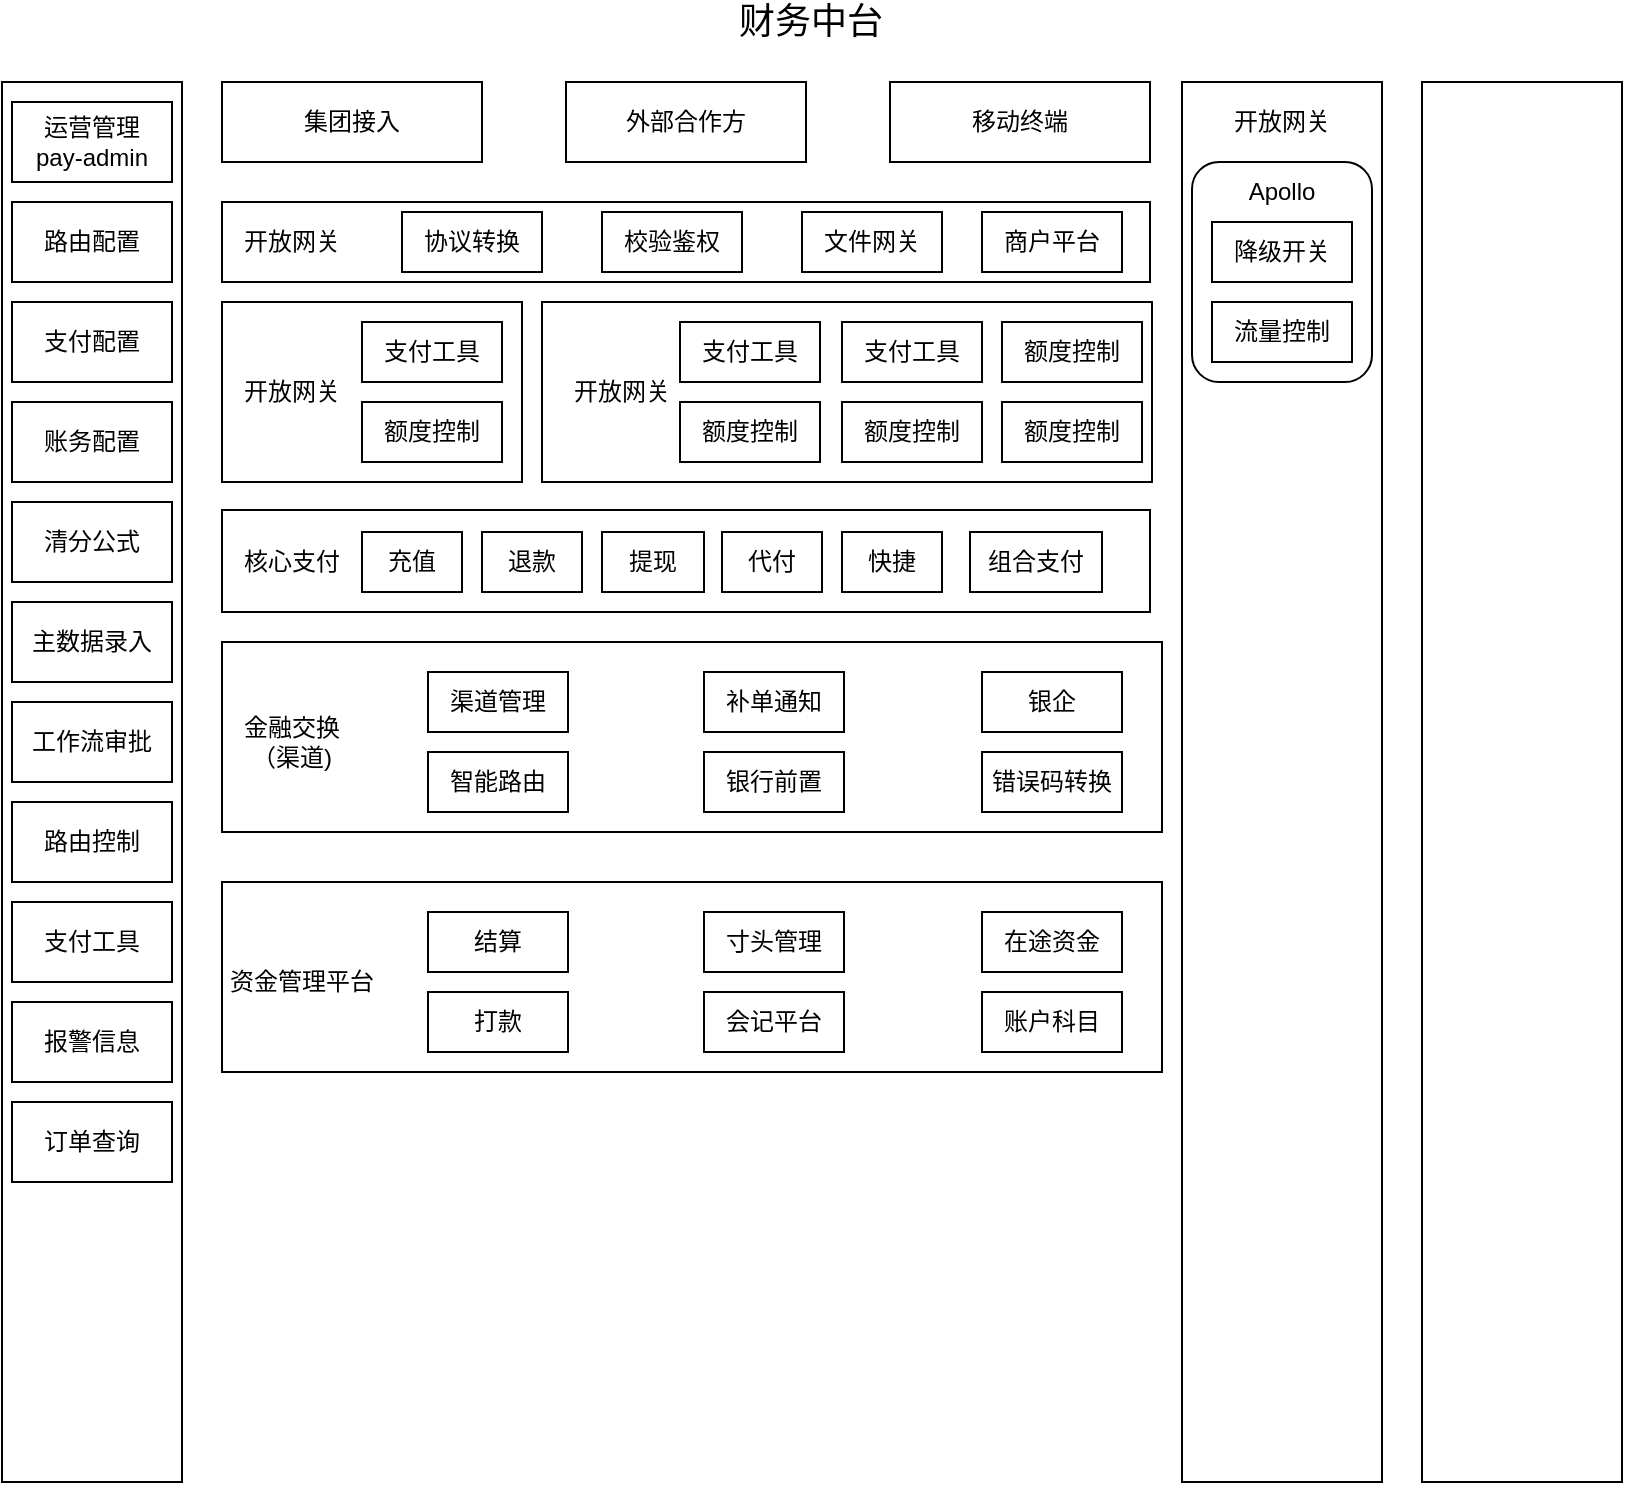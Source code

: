 <mxfile version="14.3.2" type="github">
  <diagram id="EE_hZTiAwyeK2e7w2kGB" name="Page-1">
    <mxGraphModel dx="798" dy="723" grid="1" gridSize="10" guides="1" tooltips="1" connect="1" arrows="1" fold="1" page="1" pageScale="1" pageWidth="827" pageHeight="1169" math="0" shadow="0">
      <root>
        <mxCell id="0" />
        <mxCell id="1" parent="0" />
        <mxCell id="eklVB8qWqyaPvLmpEpbN-3" value="&lt;font style=&quot;font-size: 18px&quot;&gt;财务中台&lt;/font&gt;" style="text;html=1;align=center;verticalAlign=middle;resizable=0;points=[];autosize=1;" parent="1" vertex="1">
          <mxGeometry x="369" y="30" width="90" height="20" as="geometry" />
        </mxCell>
        <mxCell id="eklVB8qWqyaPvLmpEpbN-4" value="" style="rounded=0;whiteSpace=wrap;html=1;" parent="1" vertex="1">
          <mxGeometry x="10" y="70" width="90" height="700" as="geometry" />
        </mxCell>
        <mxCell id="VR6JVq2bD84jiu32urEA-1" value="&lt;font style=&quot;font-size: 12px&quot;&gt;集团接入&lt;/font&gt;" style="rounded=0;whiteSpace=wrap;html=1;" vertex="1" parent="1">
          <mxGeometry x="120" y="70" width="130" height="40" as="geometry" />
        </mxCell>
        <mxCell id="VR6JVq2bD84jiu32urEA-2" value="&lt;font style=&quot;font-size: 12px&quot;&gt;外部合作方&lt;/font&gt;" style="rounded=0;whiteSpace=wrap;html=1;" vertex="1" parent="1">
          <mxGeometry x="292" y="70" width="120" height="40" as="geometry" />
        </mxCell>
        <mxCell id="VR6JVq2bD84jiu32urEA-3" value="&lt;font style=&quot;font-size: 12px&quot;&gt;移动终端&lt;/font&gt;" style="rounded=0;whiteSpace=wrap;html=1;" vertex="1" parent="1">
          <mxGeometry x="454" y="70" width="130" height="40" as="geometry" />
        </mxCell>
        <mxCell id="VR6JVq2bD84jiu32urEA-5" value="&lt;font style=&quot;font-size: 12px&quot;&gt;运营管理&lt;br&gt;pay-admin&lt;br&gt;&lt;/font&gt;" style="rounded=0;whiteSpace=wrap;html=1;" vertex="1" parent="1">
          <mxGeometry x="15" y="80" width="80" height="40" as="geometry" />
        </mxCell>
        <mxCell id="VR6JVq2bD84jiu32urEA-6" value="路由配置" style="rounded=0;whiteSpace=wrap;html=1;" vertex="1" parent="1">
          <mxGeometry x="15" y="130" width="80" height="40" as="geometry" />
        </mxCell>
        <mxCell id="VR6JVq2bD84jiu32urEA-7" value="支付配置" style="rounded=0;whiteSpace=wrap;html=1;" vertex="1" parent="1">
          <mxGeometry x="15" y="180" width="80" height="40" as="geometry" />
        </mxCell>
        <mxCell id="VR6JVq2bD84jiu32urEA-9" value="账务配置" style="rounded=0;whiteSpace=wrap;html=1;" vertex="1" parent="1">
          <mxGeometry x="15" y="230" width="80" height="40" as="geometry" />
        </mxCell>
        <mxCell id="VR6JVq2bD84jiu32urEA-10" value="清分公式" style="rounded=0;whiteSpace=wrap;html=1;" vertex="1" parent="1">
          <mxGeometry x="15" y="280" width="80" height="40" as="geometry" />
        </mxCell>
        <mxCell id="VR6JVq2bD84jiu32urEA-11" value="主数据录入" style="rounded=0;whiteSpace=wrap;html=1;" vertex="1" parent="1">
          <mxGeometry x="15" y="330" width="80" height="40" as="geometry" />
        </mxCell>
        <mxCell id="VR6JVq2bD84jiu32urEA-12" value="工作流审批" style="rounded=0;whiteSpace=wrap;html=1;" vertex="1" parent="1">
          <mxGeometry x="15" y="380" width="80" height="40" as="geometry" />
        </mxCell>
        <mxCell id="VR6JVq2bD84jiu32urEA-13" value="路由控制" style="rounded=0;whiteSpace=wrap;html=1;" vertex="1" parent="1">
          <mxGeometry x="15" y="430" width="80" height="40" as="geometry" />
        </mxCell>
        <mxCell id="VR6JVq2bD84jiu32urEA-14" value="支付工具" style="rounded=0;whiteSpace=wrap;html=1;" vertex="1" parent="1">
          <mxGeometry x="15" y="480" width="80" height="40" as="geometry" />
        </mxCell>
        <mxCell id="VR6JVq2bD84jiu32urEA-15" value="报警信息" style="rounded=0;whiteSpace=wrap;html=1;" vertex="1" parent="1">
          <mxGeometry x="15" y="530" width="80" height="40" as="geometry" />
        </mxCell>
        <mxCell id="VR6JVq2bD84jiu32urEA-16" value="订单查询" style="rounded=0;whiteSpace=wrap;html=1;" vertex="1" parent="1">
          <mxGeometry x="15" y="580" width="80" height="40" as="geometry" />
        </mxCell>
        <mxCell id="VR6JVq2bD84jiu32urEA-17" value="" style="rounded=0;whiteSpace=wrap;html=1;" vertex="1" parent="1">
          <mxGeometry x="600" y="70" width="100" height="700" as="geometry" />
        </mxCell>
        <mxCell id="VR6JVq2bD84jiu32urEA-18" value="" style="rounded=0;whiteSpace=wrap;html=1;" vertex="1" parent="1">
          <mxGeometry x="720" y="70" width="100" height="700" as="geometry" />
        </mxCell>
        <mxCell id="VR6JVq2bD84jiu32urEA-19" value="" style="rounded=0;whiteSpace=wrap;html=1;" vertex="1" parent="1">
          <mxGeometry x="120" y="130" width="464" height="40" as="geometry" />
        </mxCell>
        <mxCell id="VR6JVq2bD84jiu32urEA-20" value="&lt;font style=&quot;font-size: 12px&quot;&gt;开放网关&lt;/font&gt;" style="rounded=0;whiteSpace=wrap;html=1;fillColor=none;strokeColor=none;" vertex="1" parent="1">
          <mxGeometry x="120" y="130" width="70" height="40" as="geometry" />
        </mxCell>
        <mxCell id="VR6JVq2bD84jiu32urEA-21" value="&lt;font style=&quot;font-size: 12px&quot;&gt;协议转换&lt;/font&gt;" style="rounded=0;whiteSpace=wrap;html=1;" vertex="1" parent="1">
          <mxGeometry x="210" y="135" width="70" height="30" as="geometry" />
        </mxCell>
        <mxCell id="VR6JVq2bD84jiu32urEA-22" value="&lt;font style=&quot;font-size: 12px&quot;&gt;校验鉴权&lt;/font&gt;" style="rounded=0;whiteSpace=wrap;html=1;" vertex="1" parent="1">
          <mxGeometry x="310" y="135" width="70" height="30" as="geometry" />
        </mxCell>
        <mxCell id="VR6JVq2bD84jiu32urEA-23" value="&lt;font style=&quot;font-size: 12px&quot;&gt;文件网关&lt;/font&gt;" style="rounded=0;whiteSpace=wrap;html=1;" vertex="1" parent="1">
          <mxGeometry x="410" y="135" width="70" height="30" as="geometry" />
        </mxCell>
        <mxCell id="VR6JVq2bD84jiu32urEA-24" value="商户平台" style="rounded=0;whiteSpace=wrap;html=1;" vertex="1" parent="1">
          <mxGeometry x="500" y="135" width="70" height="30" as="geometry" />
        </mxCell>
        <mxCell id="VR6JVq2bD84jiu32urEA-25" value="" style="rounded=0;whiteSpace=wrap;html=1;" vertex="1" parent="1">
          <mxGeometry x="120" y="180" width="150" height="90" as="geometry" />
        </mxCell>
        <mxCell id="VR6JVq2bD84jiu32urEA-26" value="" style="rounded=0;whiteSpace=wrap;html=1;" vertex="1" parent="1">
          <mxGeometry x="280" y="180" width="305" height="90" as="geometry" />
        </mxCell>
        <mxCell id="VR6JVq2bD84jiu32urEA-27" value="&lt;font style=&quot;font-size: 12px&quot;&gt;开放网关&lt;/font&gt;" style="rounded=0;whiteSpace=wrap;html=1;fillColor=none;strokeColor=none;" vertex="1" parent="1">
          <mxGeometry x="120" y="205" width="70" height="40" as="geometry" />
        </mxCell>
        <mxCell id="VR6JVq2bD84jiu32urEA-28" value="&lt;font style=&quot;font-size: 12px&quot;&gt;开放网关&lt;/font&gt;" style="rounded=0;whiteSpace=wrap;html=1;fillColor=none;strokeColor=none;" vertex="1" parent="1">
          <mxGeometry x="285" y="205" width="70" height="40" as="geometry" />
        </mxCell>
        <mxCell id="VR6JVq2bD84jiu32urEA-29" value="&lt;font style=&quot;font-size: 12px&quot;&gt;支付工具&lt;/font&gt;" style="rounded=0;whiteSpace=wrap;html=1;" vertex="1" parent="1">
          <mxGeometry x="190" y="190" width="70" height="30" as="geometry" />
        </mxCell>
        <mxCell id="VR6JVq2bD84jiu32urEA-30" value="&lt;font style=&quot;font-size: 12px&quot;&gt;额度控制&lt;/font&gt;" style="rounded=0;whiteSpace=wrap;html=1;" vertex="1" parent="1">
          <mxGeometry x="190" y="230" width="70" height="30" as="geometry" />
        </mxCell>
        <mxCell id="VR6JVq2bD84jiu32urEA-31" value="&lt;font style=&quot;font-size: 12px&quot;&gt;支付工具&lt;/font&gt;" style="rounded=0;whiteSpace=wrap;html=1;" vertex="1" parent="1">
          <mxGeometry x="349" y="190" width="70" height="30" as="geometry" />
        </mxCell>
        <mxCell id="VR6JVq2bD84jiu32urEA-32" value="&lt;font style=&quot;font-size: 12px&quot;&gt;额度控制&lt;/font&gt;" style="rounded=0;whiteSpace=wrap;html=1;" vertex="1" parent="1">
          <mxGeometry x="349" y="230" width="70" height="30" as="geometry" />
        </mxCell>
        <mxCell id="VR6JVq2bD84jiu32urEA-33" value="&lt;font style=&quot;font-size: 12px&quot;&gt;支付工具&lt;/font&gt;" style="rounded=0;whiteSpace=wrap;html=1;" vertex="1" parent="1">
          <mxGeometry x="430" y="190" width="70" height="30" as="geometry" />
        </mxCell>
        <mxCell id="VR6JVq2bD84jiu32urEA-34" value="&lt;font style=&quot;font-size: 12px&quot;&gt;额度控制&lt;/font&gt;" style="rounded=0;whiteSpace=wrap;html=1;" vertex="1" parent="1">
          <mxGeometry x="430" y="230" width="70" height="30" as="geometry" />
        </mxCell>
        <mxCell id="VR6JVq2bD84jiu32urEA-36" value="&lt;font style=&quot;font-size: 12px&quot;&gt;额度控制&lt;/font&gt;" style="rounded=0;whiteSpace=wrap;html=1;" vertex="1" parent="1">
          <mxGeometry x="510" y="190" width="70" height="30" as="geometry" />
        </mxCell>
        <mxCell id="VR6JVq2bD84jiu32urEA-39" value="&lt;font style=&quot;font-size: 12px&quot;&gt;额度控制&lt;/font&gt;" style="rounded=0;whiteSpace=wrap;html=1;" vertex="1" parent="1">
          <mxGeometry x="510" y="230" width="70" height="30" as="geometry" />
        </mxCell>
        <mxCell id="VR6JVq2bD84jiu32urEA-40" value="" style="rounded=0;whiteSpace=wrap;html=1;" vertex="1" parent="1">
          <mxGeometry x="120" y="284" width="464" height="51" as="geometry" />
        </mxCell>
        <mxCell id="VR6JVq2bD84jiu32urEA-41" value="&lt;font style=&quot;font-size: 12px&quot;&gt;核心支付&lt;/font&gt;" style="rounded=0;whiteSpace=wrap;html=1;fillColor=none;strokeColor=none;" vertex="1" parent="1">
          <mxGeometry x="120" y="290" width="70" height="40" as="geometry" />
        </mxCell>
        <mxCell id="VR6JVq2bD84jiu32urEA-42" value="&lt;font style=&quot;font-size: 12px&quot;&gt;充值&lt;/font&gt;" style="rounded=0;whiteSpace=wrap;html=1;" vertex="1" parent="1">
          <mxGeometry x="190" y="295" width="50" height="30" as="geometry" />
        </mxCell>
        <mxCell id="VR6JVq2bD84jiu32urEA-43" value="&lt;font style=&quot;font-size: 12px&quot;&gt;退款&lt;/font&gt;" style="rounded=0;whiteSpace=wrap;html=1;" vertex="1" parent="1">
          <mxGeometry x="250" y="295" width="50" height="30" as="geometry" />
        </mxCell>
        <mxCell id="VR6JVq2bD84jiu32urEA-44" value="&lt;font style=&quot;font-size: 12px&quot;&gt;提现&lt;/font&gt;" style="rounded=0;whiteSpace=wrap;html=1;" vertex="1" parent="1">
          <mxGeometry x="310" y="295" width="51" height="30" as="geometry" />
        </mxCell>
        <mxCell id="VR6JVq2bD84jiu32urEA-45" value="代付" style="rounded=0;whiteSpace=wrap;html=1;" vertex="1" parent="1">
          <mxGeometry x="370" y="295" width="50" height="30" as="geometry" />
        </mxCell>
        <mxCell id="VR6JVq2bD84jiu32urEA-46" value="&lt;font style=&quot;font-size: 12px&quot;&gt;快捷&lt;br&gt;&lt;/font&gt;" style="rounded=0;whiteSpace=wrap;html=1;" vertex="1" parent="1">
          <mxGeometry x="430" y="295" width="50" height="30" as="geometry" />
        </mxCell>
        <mxCell id="VR6JVq2bD84jiu32urEA-47" value="组合支付" style="rounded=0;whiteSpace=wrap;html=1;" vertex="1" parent="1">
          <mxGeometry x="494" y="295" width="66" height="30" as="geometry" />
        </mxCell>
        <mxCell id="VR6JVq2bD84jiu32urEA-51" value="&lt;font style=&quot;font-size: 12px&quot;&gt;开放网关&lt;/font&gt;" style="rounded=0;whiteSpace=wrap;html=1;fillColor=none;strokeColor=none;" vertex="1" parent="1">
          <mxGeometry x="615" y="70" width="70" height="40" as="geometry" />
        </mxCell>
        <mxCell id="VR6JVq2bD84jiu32urEA-53" value="" style="rounded=1;whiteSpace=wrap;html=1;fillColor=none;" vertex="1" parent="1">
          <mxGeometry x="605" y="110" width="90" height="110" as="geometry" />
        </mxCell>
        <mxCell id="VR6JVq2bD84jiu32urEA-54" value="Apollo" style="text;html=1;strokeColor=none;fillColor=none;align=center;verticalAlign=middle;whiteSpace=wrap;rounded=0;" vertex="1" parent="1">
          <mxGeometry x="630" y="115" width="40" height="20" as="geometry" />
        </mxCell>
        <mxCell id="VR6JVq2bD84jiu32urEA-55" value="降级开关" style="rounded=0;whiteSpace=wrap;html=1;" vertex="1" parent="1">
          <mxGeometry x="615" y="140" width="70" height="30" as="geometry" />
        </mxCell>
        <mxCell id="VR6JVq2bD84jiu32urEA-56" value="流量控制" style="rounded=0;whiteSpace=wrap;html=1;" vertex="1" parent="1">
          <mxGeometry x="615" y="180" width="70" height="30" as="geometry" />
        </mxCell>
        <mxCell id="VR6JVq2bD84jiu32urEA-57" value="" style="rounded=0;whiteSpace=wrap;html=1;" vertex="1" parent="1">
          <mxGeometry x="120" y="350" width="470" height="95" as="geometry" />
        </mxCell>
        <mxCell id="VR6JVq2bD84jiu32urEA-58" value="&lt;font style=&quot;font-size: 12px&quot;&gt;金融交换&lt;br&gt;（渠道)&lt;br&gt;&lt;/font&gt;" style="rounded=0;whiteSpace=wrap;html=1;fillColor=none;strokeColor=none;" vertex="1" parent="1">
          <mxGeometry x="120" y="380" width="70" height="40" as="geometry" />
        </mxCell>
        <mxCell id="VR6JVq2bD84jiu32urEA-59" value="&lt;font style=&quot;font-size: 12px&quot;&gt;渠道管理&lt;/font&gt;" style="rounded=0;whiteSpace=wrap;html=1;" vertex="1" parent="1">
          <mxGeometry x="223" y="365" width="70" height="30" as="geometry" />
        </mxCell>
        <mxCell id="VR6JVq2bD84jiu32urEA-60" value="&lt;font style=&quot;font-size: 12px&quot;&gt;智能路由&lt;/font&gt;" style="rounded=0;whiteSpace=wrap;html=1;" vertex="1" parent="1">
          <mxGeometry x="223" y="405" width="70" height="30" as="geometry" />
        </mxCell>
        <mxCell id="VR6JVq2bD84jiu32urEA-61" value="补单通知" style="rounded=0;whiteSpace=wrap;html=1;" vertex="1" parent="1">
          <mxGeometry x="361" y="365" width="70" height="30" as="geometry" />
        </mxCell>
        <mxCell id="VR6JVq2bD84jiu32urEA-62" value="&lt;font style=&quot;font-size: 12px&quot;&gt;银行前置&lt;/font&gt;" style="rounded=0;whiteSpace=wrap;html=1;" vertex="1" parent="1">
          <mxGeometry x="361" y="405" width="70" height="30" as="geometry" />
        </mxCell>
        <mxCell id="VR6JVq2bD84jiu32urEA-63" value="&lt;font style=&quot;font-size: 12px&quot;&gt;银企&lt;/font&gt;" style="rounded=0;whiteSpace=wrap;html=1;" vertex="1" parent="1">
          <mxGeometry x="500" y="365" width="70" height="30" as="geometry" />
        </mxCell>
        <mxCell id="VR6JVq2bD84jiu32urEA-64" value="&lt;font style=&quot;font-size: 12px&quot;&gt;错误码转换&lt;/font&gt;" style="rounded=0;whiteSpace=wrap;html=1;" vertex="1" parent="1">
          <mxGeometry x="500" y="405" width="70" height="30" as="geometry" />
        </mxCell>
        <mxCell id="VR6JVq2bD84jiu32urEA-65" value="" style="rounded=0;whiteSpace=wrap;html=1;" vertex="1" parent="1">
          <mxGeometry x="120" y="470" width="470" height="95" as="geometry" />
        </mxCell>
        <mxCell id="VR6JVq2bD84jiu32urEA-66" value="&lt;font style=&quot;font-size: 12px&quot;&gt;资金管理平台&lt;br&gt;&lt;/font&gt;" style="rounded=0;whiteSpace=wrap;html=1;fillColor=none;strokeColor=none;" vertex="1" parent="1">
          <mxGeometry x="120" y="500" width="80" height="40" as="geometry" />
        </mxCell>
        <mxCell id="VR6JVq2bD84jiu32urEA-67" value="&lt;font style=&quot;font-size: 12px&quot;&gt;结算&lt;/font&gt;" style="rounded=0;whiteSpace=wrap;html=1;" vertex="1" parent="1">
          <mxGeometry x="223" y="485" width="70" height="30" as="geometry" />
        </mxCell>
        <mxCell id="VR6JVq2bD84jiu32urEA-68" value="&lt;font style=&quot;font-size: 12px&quot;&gt;打款&lt;/font&gt;" style="rounded=0;whiteSpace=wrap;html=1;" vertex="1" parent="1">
          <mxGeometry x="223" y="525" width="70" height="30" as="geometry" />
        </mxCell>
        <mxCell id="VR6JVq2bD84jiu32urEA-69" value="寸头管理" style="rounded=0;whiteSpace=wrap;html=1;" vertex="1" parent="1">
          <mxGeometry x="361" y="485" width="70" height="30" as="geometry" />
        </mxCell>
        <mxCell id="VR6JVq2bD84jiu32urEA-70" value="会记平台" style="rounded=0;whiteSpace=wrap;html=1;" vertex="1" parent="1">
          <mxGeometry x="361" y="525" width="70" height="30" as="geometry" />
        </mxCell>
        <mxCell id="VR6JVq2bD84jiu32urEA-71" value="&lt;font style=&quot;font-size: 12px&quot;&gt;在途资金&lt;/font&gt;" style="rounded=0;whiteSpace=wrap;html=1;" vertex="1" parent="1">
          <mxGeometry x="500" y="485" width="70" height="30" as="geometry" />
        </mxCell>
        <mxCell id="VR6JVq2bD84jiu32urEA-72" value="&lt;font style=&quot;font-size: 12px&quot;&gt;账户科目&lt;/font&gt;" style="rounded=0;whiteSpace=wrap;html=1;" vertex="1" parent="1">
          <mxGeometry x="500" y="525" width="70" height="30" as="geometry" />
        </mxCell>
      </root>
    </mxGraphModel>
  </diagram>
</mxfile>
